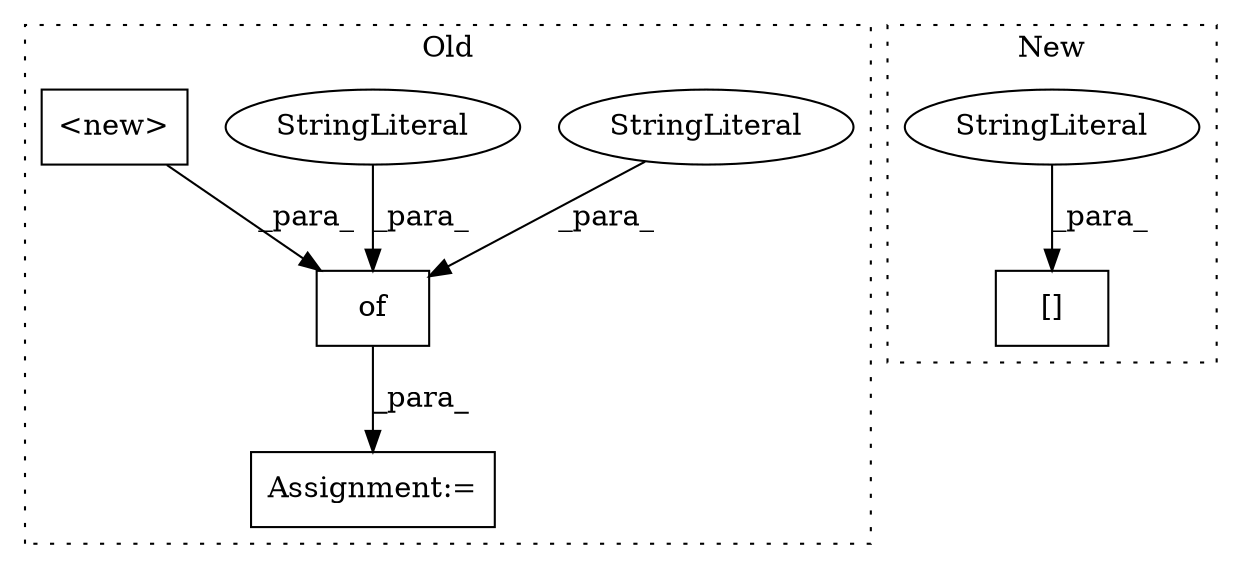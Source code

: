 digraph G {
subgraph cluster0 {
1 [label="of" a="32" s="6863,6939" l="3,1" shape="box"];
3 [label="Assignment:=" a="7" s="7027" l="1" shape="box"];
5 [label="StringLiteral" a="45" s="6908" l="6" shape="ellipse"];
6 [label="StringLiteral" a="45" s="6876" l="6" shape="ellipse"];
7 [label="<new>" a="14" s="6915" l="24" shape="box"];
label = "Old";
style="dotted";
}
subgraph cluster1 {
2 [label="[]" a="2" s="5625,5654" l="8,1" shape="box"];
4 [label="StringLiteral" a="45" s="5633" l="21" shape="ellipse"];
label = "New";
style="dotted";
}
1 -> 3 [label="_para_"];
4 -> 2 [label="_para_"];
5 -> 1 [label="_para_"];
6 -> 1 [label="_para_"];
7 -> 1 [label="_para_"];
}